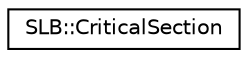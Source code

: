 digraph "Graphical Class Hierarchy"
{
  edge [fontname="Helvetica",fontsize="10",labelfontname="Helvetica",labelfontsize="10"];
  node [fontname="Helvetica",fontsize="10",shape=record];
  rankdir="LR";
  Node1 [label="SLB::CriticalSection",height=0.2,width=0.4,color="black", fillcolor="white", style="filled",URL="$structSLB_1_1CriticalSection.html"];
}
